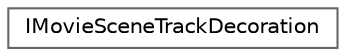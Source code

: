 digraph "Graphical Class Hierarchy"
{
 // INTERACTIVE_SVG=YES
 // LATEX_PDF_SIZE
  bgcolor="transparent";
  edge [fontname=Helvetica,fontsize=10,labelfontname=Helvetica,labelfontsize=10];
  node [fontname=Helvetica,fontsize=10,shape=box,height=0.2,width=0.4];
  rankdir="LR";
  Node0 [id="Node000000",label="IMovieSceneTrackDecoration",height=0.2,width=0.4,color="grey40", fillcolor="white", style="filled",URL="$d9/dec/classIMovieSceneTrackDecoration.html",tooltip="Optional interface that can be added to any UObject that is used as a decoration on UMovieSceneTrack ..."];
}
